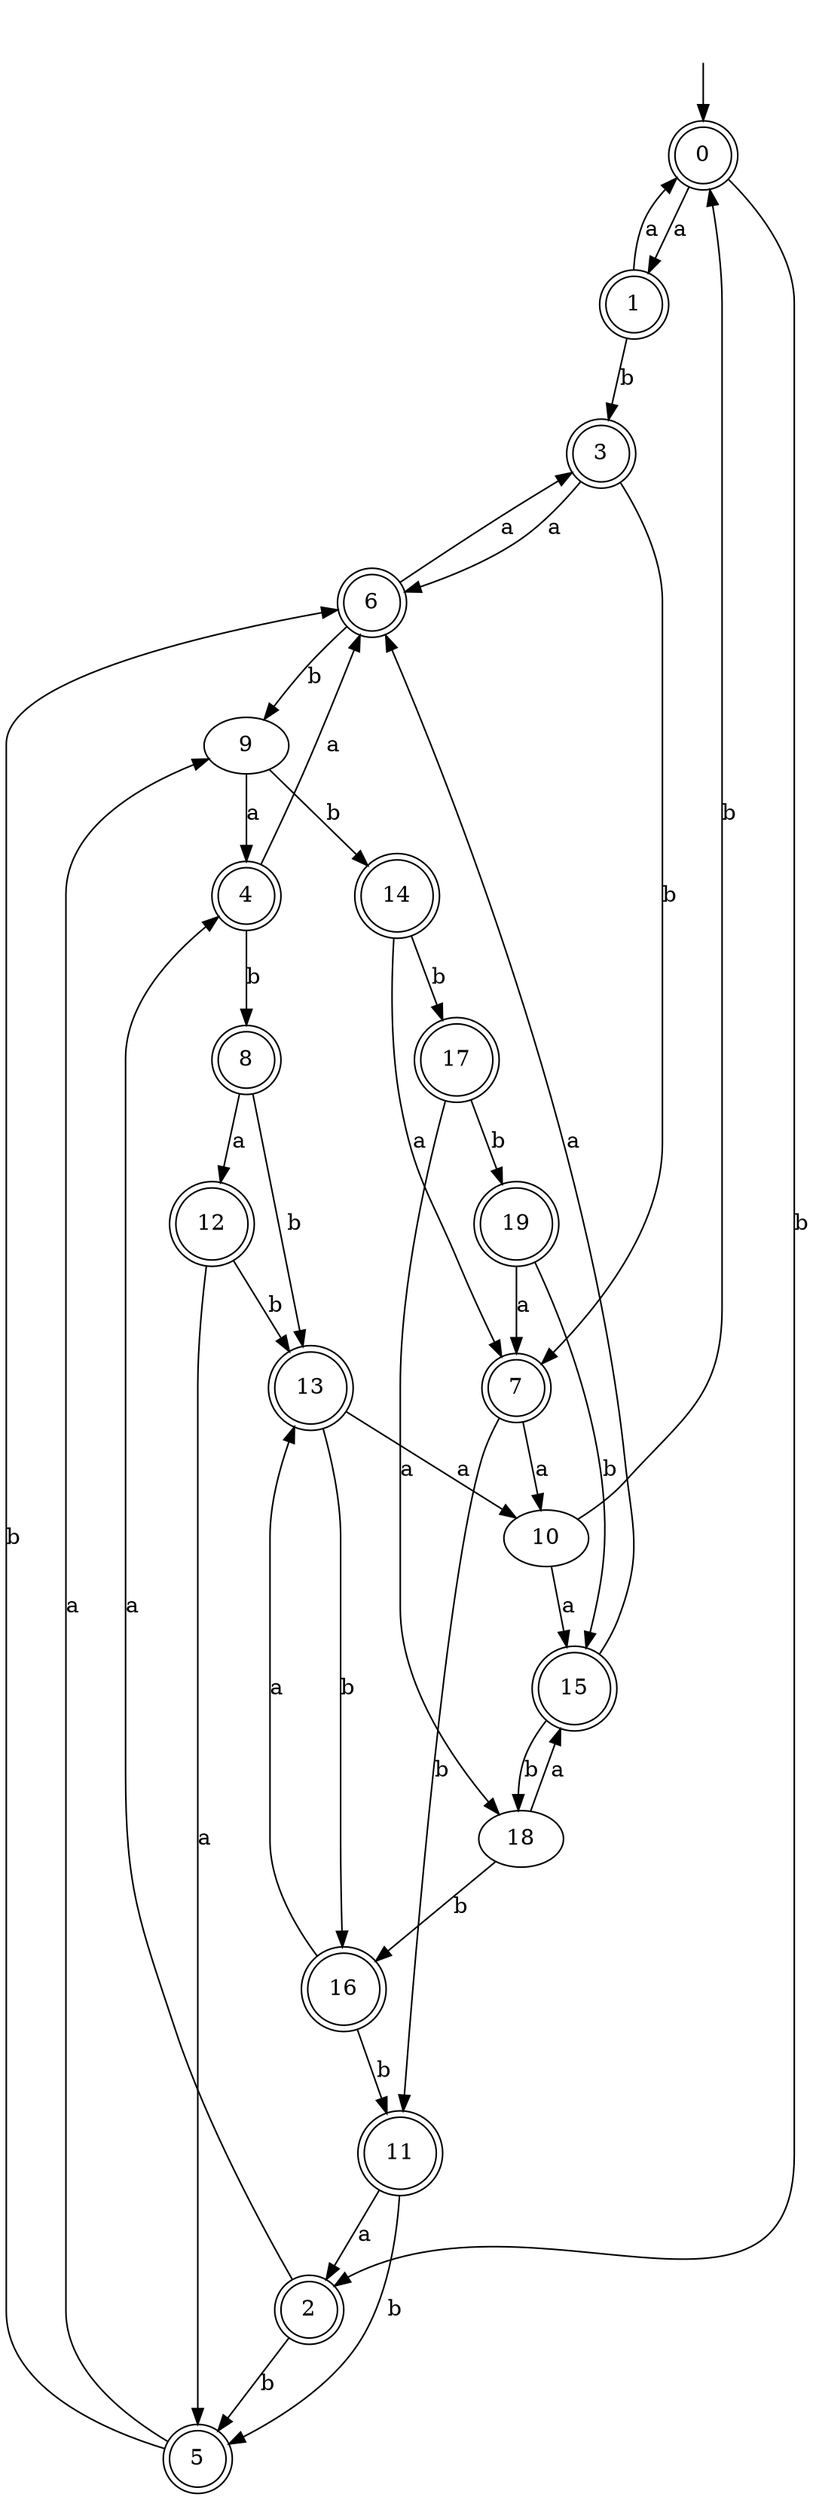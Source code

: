 digraph RandomDFA {
  __start0 [label="", shape=none];
  __start0 -> 0 [label=""];
  0 [shape=circle] [shape=doublecircle]
  0 -> 1 [label="a"]
  0 -> 2 [label="b"]
  1 [shape=doublecircle]
  1 -> 0 [label="a"]
  1 -> 3 [label="b"]
  2 [shape=doublecircle]
  2 -> 4 [label="a"]
  2 -> 5 [label="b"]
  3 [shape=doublecircle]
  3 -> 6 [label="a"]
  3 -> 7 [label="b"]
  4 [shape=doublecircle]
  4 -> 6 [label="a"]
  4 -> 8 [label="b"]
  5 [shape=doublecircle]
  5 -> 9 [label="a"]
  5 -> 6 [label="b"]
  6 [shape=doublecircle]
  6 -> 3 [label="a"]
  6 -> 9 [label="b"]
  7 [shape=doublecircle]
  7 -> 10 [label="a"]
  7 -> 11 [label="b"]
  8 [shape=doublecircle]
  8 -> 12 [label="a"]
  8 -> 13 [label="b"]
  9
  9 -> 4 [label="a"]
  9 -> 14 [label="b"]
  10
  10 -> 15 [label="a"]
  10 -> 0 [label="b"]
  11 [shape=doublecircle]
  11 -> 2 [label="a"]
  11 -> 5 [label="b"]
  12 [shape=doublecircle]
  12 -> 5 [label="a"]
  12 -> 13 [label="b"]
  13 [shape=doublecircle]
  13 -> 10 [label="a"]
  13 -> 16 [label="b"]
  14 [shape=doublecircle]
  14 -> 7 [label="a"]
  14 -> 17 [label="b"]
  15 [shape=doublecircle]
  15 -> 6 [label="a"]
  15 -> 18 [label="b"]
  16 [shape=doublecircle]
  16 -> 13 [label="a"]
  16 -> 11 [label="b"]
  17 [shape=doublecircle]
  17 -> 18 [label="a"]
  17 -> 19 [label="b"]
  18
  18 -> 15 [label="a"]
  18 -> 16 [label="b"]
  19 [shape=doublecircle]
  19 -> 7 [label="a"]
  19 -> 15 [label="b"]
}
